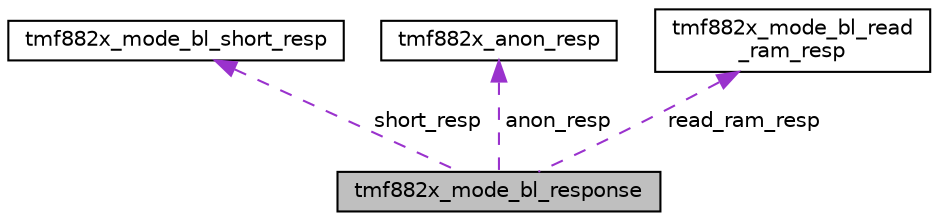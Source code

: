 digraph "tmf882x_mode_bl_response"
{
 // LATEX_PDF_SIZE
  edge [fontname="Helvetica",fontsize="10",labelfontname="Helvetica",labelfontsize="10"];
  node [fontname="Helvetica",fontsize="10",shape=record];
  Node1 [label="tmf882x_mode_bl_response",height=0.2,width=0.4,color="black", fillcolor="grey75", style="filled", fontcolor="black",tooltip=" "];
  Node2 -> Node1 [dir="back",color="darkorchid3",fontsize="10",style="dashed",label=" short_resp" ,fontname="Helvetica"];
  Node2 [label="tmf882x_mode_bl_short_resp",height=0.2,width=0.4,color="black", fillcolor="white", style="filled",URL="$structtmf882x__mode__bl__short__resp.html",tooltip=" "];
  Node3 -> Node1 [dir="back",color="darkorchid3",fontsize="10",style="dashed",label=" anon_resp" ,fontname="Helvetica"];
  Node3 [label="tmf882x_anon_resp",height=0.2,width=0.4,color="black", fillcolor="white", style="filled",URL="$structtmf882x__anon__resp.html",tooltip=" "];
  Node4 -> Node1 [dir="back",color="darkorchid3",fontsize="10",style="dashed",label=" read_ram_resp" ,fontname="Helvetica"];
  Node4 [label="tmf882x_mode_bl_read\l_ram_resp",height=0.2,width=0.4,color="black", fillcolor="white", style="filled",URL="$structtmf882x__mode__bl__read__ram__resp.html",tooltip=" "];
}
